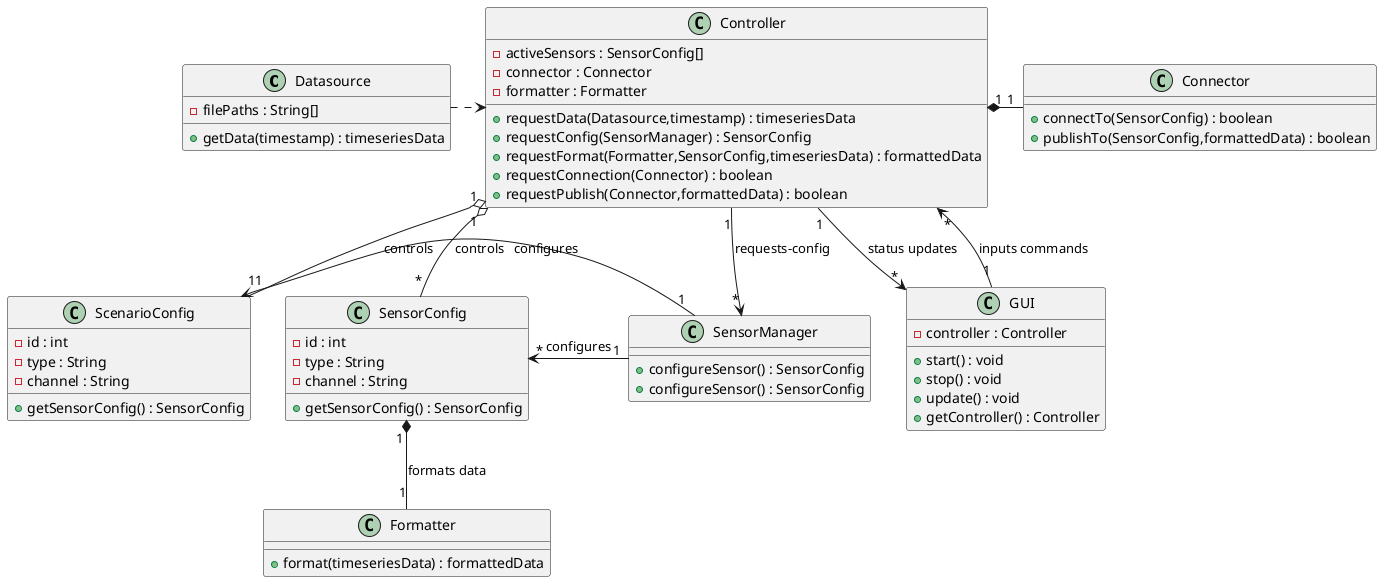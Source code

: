 @startuml classDiagram
class Datasource {
    -filePaths : String[]
    +getData(timestamp) : timeseriesData
}

class GUI {
    -controller : Controller
    +start() : void
    +stop() : void
    +update() : void
    +getController() : Controller
}
class Controller {
    -activeSensors : SensorConfig[]
    -connector : Connector
    -formatter : Formatter
    +requestData(Datasource,timestamp) : timeseriesData
    +requestConfig(SensorManager) : SensorConfig
    +requestFormat(Formatter,SensorConfig,timeseriesData) : formattedData
    +requestConnection(Connector) : boolean
    +requestPublish(Connector,formattedData) : boolean
}
class Connector {
    +connectTo(SensorConfig) : boolean
    +publishTo(SensorConfig,formattedData) : boolean
}
class Formatter {
 +format(timeseriesData) : formattedData
}
abstract class SensorManager {
 +configureSensor() : SensorConfig
}
class SensorManager {
 +configureSensor() : SensorConfig
}
class SensorConfig {
    -id : int
    -type : String
    -channel : String
    +getSensorConfig() : SensorConfig
}

class ScenarioConfig {
    -id : int
    -type : String
    -channel : String
    +getSensorConfig() : SensorConfig
}


SensorManager "1" -l-> "*" SensorConfig : configures
SensorManager "1" -l-> "1" ScenarioConfig : configures

GUI "1" -d-> "*" Controller : inputs commands
Controller "1" -d-> "*" GUI : status updates

Controller "1" o-d- "1" ScenarioConfig : controls

Controller "1" o-d- "*" SensorConfig : controls
Controller "1" -d-> "*" SensorManager : requests-config
Controller <.l. Datasource
SensorConfig "1 "*-- "1" Formatter : formats data
Controller "1" *-r- "1" Connector

@enduml
